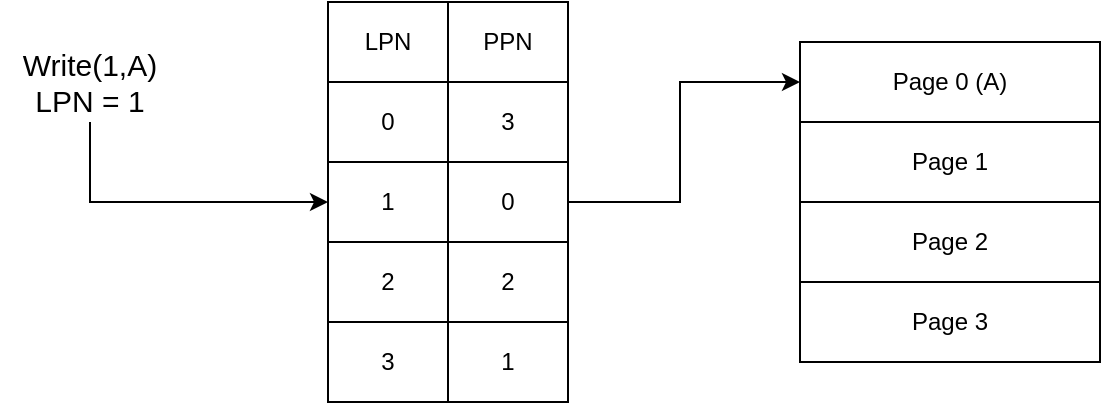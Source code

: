 <mxfile version="20.2.8" type="device"><diagram id="VzrwFnJ47l4tre5KUMMQ" name="第1頁"><mxGraphModel dx="462" dy="865" grid="1" gridSize="10" guides="1" tooltips="1" connect="1" arrows="1" fold="1" page="1" pageScale="1" pageWidth="827" pageHeight="1169" math="0" shadow="0"><root><mxCell id="0"/><mxCell id="1" parent="0"/><mxCell id="cU5eG9CZ2IC2I60zSzYJ-1" value="" style="shape=table;html=1;whiteSpace=wrap;startSize=0;container=1;collapsible=0;childLayout=tableLayout;" vertex="1" parent="1"><mxGeometry x="354" y="540" width="120" height="200" as="geometry"/></mxCell><mxCell id="cU5eG9CZ2IC2I60zSzYJ-2" value="" style="shape=tableRow;horizontal=0;startSize=0;swimlaneHead=0;swimlaneBody=0;top=0;left=0;bottom=0;right=0;collapsible=0;dropTarget=0;fillColor=none;points=[[0,0.5],[1,0.5]];portConstraint=eastwest;" vertex="1" parent="cU5eG9CZ2IC2I60zSzYJ-1"><mxGeometry width="120" height="40" as="geometry"/></mxCell><mxCell id="cU5eG9CZ2IC2I60zSzYJ-3" value="LPN" style="shape=partialRectangle;html=1;whiteSpace=wrap;connectable=0;fillColor=none;top=0;left=0;bottom=0;right=0;overflow=hidden;" vertex="1" parent="cU5eG9CZ2IC2I60zSzYJ-2"><mxGeometry width="60" height="40" as="geometry"><mxRectangle width="60" height="40" as="alternateBounds"/></mxGeometry></mxCell><mxCell id="cU5eG9CZ2IC2I60zSzYJ-4" value="PPN" style="shape=partialRectangle;html=1;whiteSpace=wrap;connectable=0;fillColor=none;top=0;left=0;bottom=0;right=0;overflow=hidden;" vertex="1" parent="cU5eG9CZ2IC2I60zSzYJ-2"><mxGeometry x="60" width="60" height="40" as="geometry"><mxRectangle width="60" height="40" as="alternateBounds"/></mxGeometry></mxCell><mxCell id="cU5eG9CZ2IC2I60zSzYJ-6" value="" style="shape=tableRow;horizontal=0;startSize=0;swimlaneHead=0;swimlaneBody=0;top=0;left=0;bottom=0;right=0;collapsible=0;dropTarget=0;fillColor=none;points=[[0,0.5],[1,0.5]];portConstraint=eastwest;" vertex="1" parent="cU5eG9CZ2IC2I60zSzYJ-1"><mxGeometry y="40" width="120" height="40" as="geometry"/></mxCell><mxCell id="cU5eG9CZ2IC2I60zSzYJ-7" value="0" style="shape=partialRectangle;html=1;whiteSpace=wrap;connectable=0;fillColor=none;top=0;left=0;bottom=0;right=0;overflow=hidden;" vertex="1" parent="cU5eG9CZ2IC2I60zSzYJ-6"><mxGeometry width="60" height="40" as="geometry"><mxRectangle width="60" height="40" as="alternateBounds"/></mxGeometry></mxCell><mxCell id="cU5eG9CZ2IC2I60zSzYJ-8" value="3" style="shape=partialRectangle;html=1;whiteSpace=wrap;connectable=0;fillColor=none;top=0;left=0;bottom=0;right=0;overflow=hidden;" vertex="1" parent="cU5eG9CZ2IC2I60zSzYJ-6"><mxGeometry x="60" width="60" height="40" as="geometry"><mxRectangle width="60" height="40" as="alternateBounds"/></mxGeometry></mxCell><mxCell id="cU5eG9CZ2IC2I60zSzYJ-10" value="" style="shape=tableRow;horizontal=0;startSize=0;swimlaneHead=0;swimlaneBody=0;top=0;left=0;bottom=0;right=0;collapsible=0;dropTarget=0;fillColor=none;points=[[0,0.5],[1,0.5]];portConstraint=eastwest;" vertex="1" parent="cU5eG9CZ2IC2I60zSzYJ-1"><mxGeometry y="80" width="120" height="40" as="geometry"/></mxCell><mxCell id="cU5eG9CZ2IC2I60zSzYJ-11" value="1" style="shape=partialRectangle;html=1;whiteSpace=wrap;connectable=0;fillColor=none;top=0;left=0;bottom=0;right=0;overflow=hidden;" vertex="1" parent="cU5eG9CZ2IC2I60zSzYJ-10"><mxGeometry width="60" height="40" as="geometry"><mxRectangle width="60" height="40" as="alternateBounds"/></mxGeometry></mxCell><mxCell id="cU5eG9CZ2IC2I60zSzYJ-12" value="0" style="shape=partialRectangle;html=1;whiteSpace=wrap;connectable=0;fillColor=none;top=0;left=0;bottom=0;right=0;overflow=hidden;" vertex="1" parent="cU5eG9CZ2IC2I60zSzYJ-10"><mxGeometry x="60" width="60" height="40" as="geometry"><mxRectangle width="60" height="40" as="alternateBounds"/></mxGeometry></mxCell><mxCell id="cU5eG9CZ2IC2I60zSzYJ-14" style="shape=tableRow;horizontal=0;startSize=0;swimlaneHead=0;swimlaneBody=0;top=0;left=0;bottom=0;right=0;collapsible=0;dropTarget=0;fillColor=none;points=[[0,0.5],[1,0.5]];portConstraint=eastwest;" vertex="1" parent="cU5eG9CZ2IC2I60zSzYJ-1"><mxGeometry y="120" width="120" height="40" as="geometry"/></mxCell><mxCell id="cU5eG9CZ2IC2I60zSzYJ-15" value="2" style="shape=partialRectangle;html=1;whiteSpace=wrap;connectable=0;fillColor=none;top=0;left=0;bottom=0;right=0;overflow=hidden;" vertex="1" parent="cU5eG9CZ2IC2I60zSzYJ-14"><mxGeometry width="60" height="40" as="geometry"><mxRectangle width="60" height="40" as="alternateBounds"/></mxGeometry></mxCell><mxCell id="cU5eG9CZ2IC2I60zSzYJ-16" value="2" style="shape=partialRectangle;html=1;whiteSpace=wrap;connectable=0;fillColor=none;top=0;left=0;bottom=0;right=0;overflow=hidden;" vertex="1" parent="cU5eG9CZ2IC2I60zSzYJ-14"><mxGeometry x="60" width="60" height="40" as="geometry"><mxRectangle width="60" height="40" as="alternateBounds"/></mxGeometry></mxCell><mxCell id="cU5eG9CZ2IC2I60zSzYJ-17" style="shape=tableRow;horizontal=0;startSize=0;swimlaneHead=0;swimlaneBody=0;top=0;left=0;bottom=0;right=0;collapsible=0;dropTarget=0;fillColor=none;points=[[0,0.5],[1,0.5]];portConstraint=eastwest;" vertex="1" parent="cU5eG9CZ2IC2I60zSzYJ-1"><mxGeometry y="160" width="120" height="40" as="geometry"/></mxCell><mxCell id="cU5eG9CZ2IC2I60zSzYJ-18" value="3" style="shape=partialRectangle;html=1;whiteSpace=wrap;connectable=0;fillColor=none;top=0;left=0;bottom=0;right=0;overflow=hidden;" vertex="1" parent="cU5eG9CZ2IC2I60zSzYJ-17"><mxGeometry width="60" height="40" as="geometry"><mxRectangle width="60" height="40" as="alternateBounds"/></mxGeometry></mxCell><mxCell id="cU5eG9CZ2IC2I60zSzYJ-19" value="1" style="shape=partialRectangle;html=1;whiteSpace=wrap;connectable=0;fillColor=none;top=0;left=0;bottom=0;right=0;overflow=hidden;" vertex="1" parent="cU5eG9CZ2IC2I60zSzYJ-17"><mxGeometry x="60" width="60" height="40" as="geometry"><mxRectangle width="60" height="40" as="alternateBounds"/></mxGeometry></mxCell><mxCell id="cU5eG9CZ2IC2I60zSzYJ-36" value="" style="shape=table;html=1;whiteSpace=wrap;startSize=0;container=1;collapsible=0;childLayout=tableLayout;" vertex="1" parent="1"><mxGeometry x="590" y="560" width="150" height="160" as="geometry"/></mxCell><mxCell id="cU5eG9CZ2IC2I60zSzYJ-37" value="" style="shape=tableRow;horizontal=0;startSize=0;swimlaneHead=0;swimlaneBody=0;top=0;left=0;bottom=0;right=0;collapsible=0;dropTarget=0;fillColor=none;points=[[0,0.5],[1,0.5]];portConstraint=eastwest;" vertex="1" parent="cU5eG9CZ2IC2I60zSzYJ-36"><mxGeometry width="150" height="40" as="geometry"/></mxCell><mxCell id="cU5eG9CZ2IC2I60zSzYJ-38" value="Page 0 (A)" style="shape=partialRectangle;html=1;whiteSpace=wrap;connectable=0;fillColor=none;top=0;left=0;bottom=0;right=0;overflow=hidden;" vertex="1" parent="cU5eG9CZ2IC2I60zSzYJ-37"><mxGeometry width="150" height="40" as="geometry"><mxRectangle width="150" height="40" as="alternateBounds"/></mxGeometry></mxCell><mxCell id="cU5eG9CZ2IC2I60zSzYJ-40" value="" style="shape=tableRow;horizontal=0;startSize=0;swimlaneHead=0;swimlaneBody=0;top=0;left=0;bottom=0;right=0;collapsible=0;dropTarget=0;fillColor=none;points=[[0,0.5],[1,0.5]];portConstraint=eastwest;" vertex="1" parent="cU5eG9CZ2IC2I60zSzYJ-36"><mxGeometry y="40" width="150" height="40" as="geometry"/></mxCell><mxCell id="cU5eG9CZ2IC2I60zSzYJ-41" value="Page 1" style="shape=partialRectangle;html=1;whiteSpace=wrap;connectable=0;fillColor=none;top=0;left=0;bottom=0;right=0;overflow=hidden;" vertex="1" parent="cU5eG9CZ2IC2I60zSzYJ-40"><mxGeometry width="150" height="40" as="geometry"><mxRectangle width="150" height="40" as="alternateBounds"/></mxGeometry></mxCell><mxCell id="cU5eG9CZ2IC2I60zSzYJ-43" value="" style="shape=tableRow;horizontal=0;startSize=0;swimlaneHead=0;swimlaneBody=0;top=0;left=0;bottom=0;right=0;collapsible=0;dropTarget=0;fillColor=none;points=[[0,0.5],[1,0.5]];portConstraint=eastwest;" vertex="1" parent="cU5eG9CZ2IC2I60zSzYJ-36"><mxGeometry y="80" width="150" height="40" as="geometry"/></mxCell><mxCell id="cU5eG9CZ2IC2I60zSzYJ-44" value="Page 2" style="shape=partialRectangle;html=1;whiteSpace=wrap;connectable=0;fillColor=none;top=0;left=0;bottom=0;right=0;overflow=hidden;" vertex="1" parent="cU5eG9CZ2IC2I60zSzYJ-43"><mxGeometry width="150" height="40" as="geometry"><mxRectangle width="150" height="40" as="alternateBounds"/></mxGeometry></mxCell><mxCell id="cU5eG9CZ2IC2I60zSzYJ-46" style="shape=tableRow;horizontal=0;startSize=0;swimlaneHead=0;swimlaneBody=0;top=0;left=0;bottom=0;right=0;collapsible=0;dropTarget=0;fillColor=none;points=[[0,0.5],[1,0.5]];portConstraint=eastwest;" vertex="1" parent="cU5eG9CZ2IC2I60zSzYJ-36"><mxGeometry y="120" width="150" height="40" as="geometry"/></mxCell><mxCell id="cU5eG9CZ2IC2I60zSzYJ-47" value="Page 3" style="shape=partialRectangle;html=1;whiteSpace=wrap;connectable=0;fillColor=none;top=0;left=0;bottom=0;right=0;overflow=hidden;" vertex="1" parent="cU5eG9CZ2IC2I60zSzYJ-46"><mxGeometry width="150" height="40" as="geometry"><mxRectangle width="150" height="40" as="alternateBounds"/></mxGeometry></mxCell><mxCell id="cU5eG9CZ2IC2I60zSzYJ-52" value="" style="endArrow=classic;startArrow=none;html=1;rounded=0;entryX=0;entryY=0.5;entryDx=0;entryDy=0;exitX=1;exitY=0.5;exitDx=0;exitDy=0;startFill=0;" edge="1" parent="1" source="cU5eG9CZ2IC2I60zSzYJ-10" target="cU5eG9CZ2IC2I60zSzYJ-37"><mxGeometry width="50" height="50" relative="1" as="geometry"><mxPoint x="490" y="670" as="sourcePoint"/><mxPoint x="540" y="620" as="targetPoint"/><Array as="points"><mxPoint x="530" y="640"/><mxPoint x="530" y="580"/></Array></mxGeometry></mxCell><mxCell id="cU5eG9CZ2IC2I60zSzYJ-53" value="&lt;font style=&quot;font-size: 15px;&quot;&gt;Write(1,A)&lt;br&gt;LPN = 1&lt;br&gt;&lt;/font&gt;" style="text;html=1;strokeColor=none;fillColor=none;align=center;verticalAlign=middle;whiteSpace=wrap;rounded=0;" vertex="1" parent="1"><mxGeometry x="190" y="560" width="90" height="40" as="geometry"/></mxCell><mxCell id="cU5eG9CZ2IC2I60zSzYJ-54" value="" style="endArrow=classic;html=1;rounded=0;fontSize=15;entryX=0;entryY=0.5;entryDx=0;entryDy=0;exitX=0.5;exitY=1;exitDx=0;exitDy=0;" edge="1" parent="1" source="cU5eG9CZ2IC2I60zSzYJ-53" target="cU5eG9CZ2IC2I60zSzYJ-10"><mxGeometry width="50" height="50" relative="1" as="geometry"><mxPoint x="230" y="640" as="sourcePoint"/><mxPoint x="360" y="610" as="targetPoint"/><Array as="points"><mxPoint x="235" y="640"/></Array></mxGeometry></mxCell></root></mxGraphModel></diagram></mxfile>
